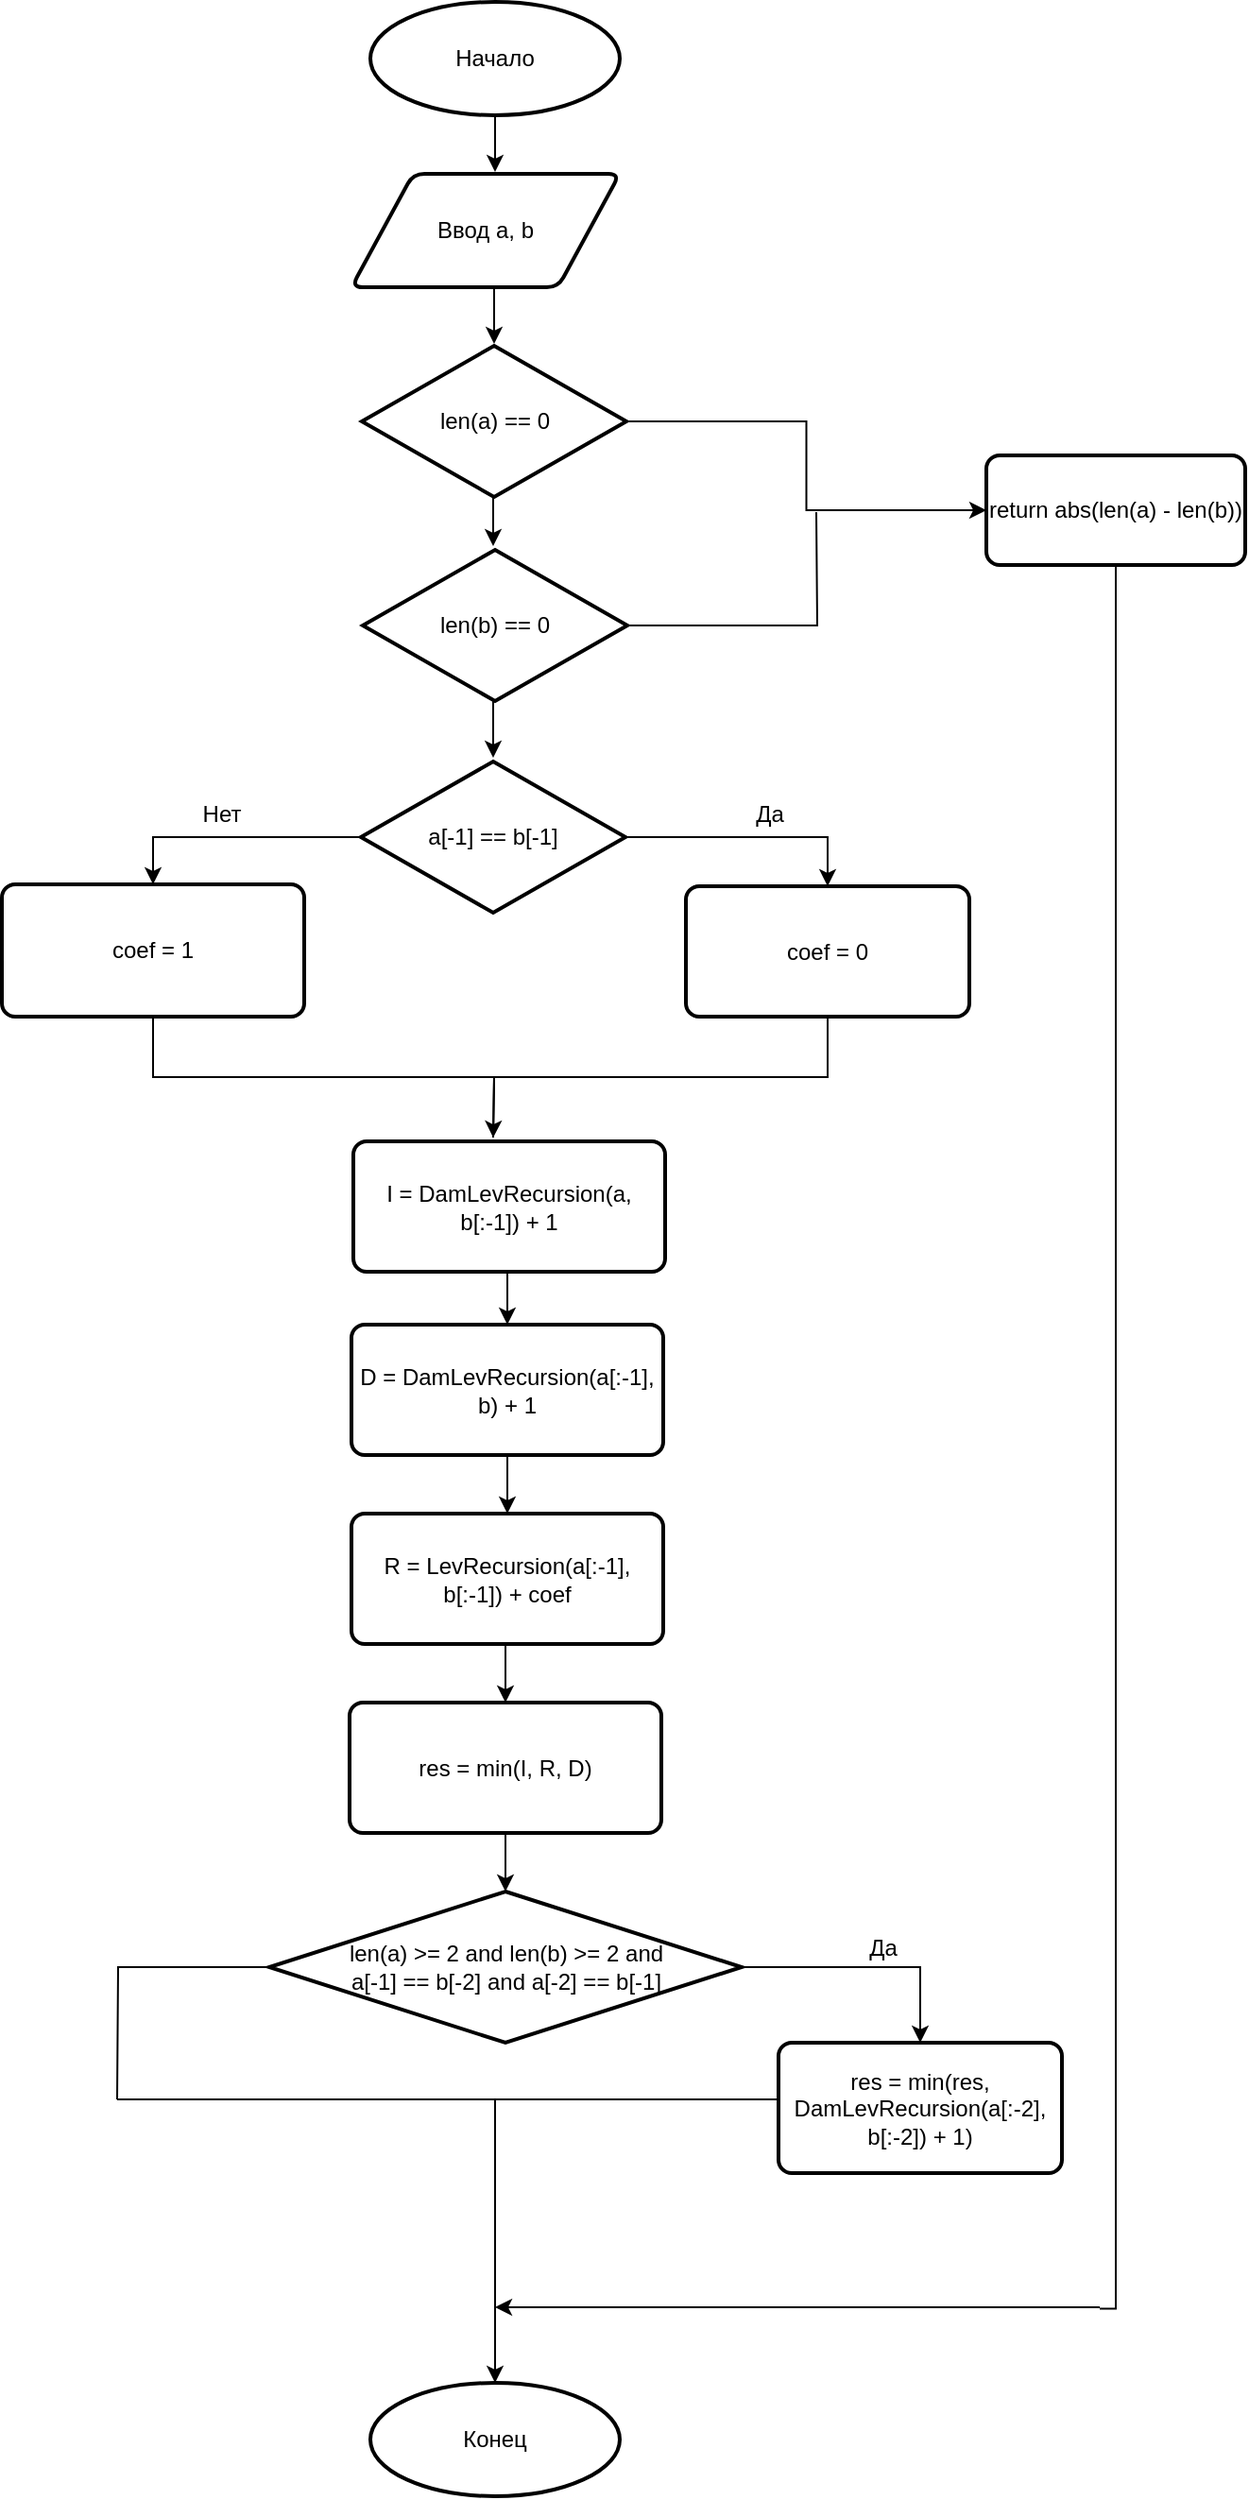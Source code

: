 <mxfile version="13.8.0" type="device"><diagram id="C5RBs43oDa-KdzZeNtuy" name="Page-1"><mxGraphModel dx="1038" dy="579" grid="1" gridSize="10" guides="1" tooltips="1" connect="1" arrows="1" fold="1" page="1" pageScale="1" pageWidth="827" pageHeight="1169" math="0" shadow="0"><root><mxCell id="WIyWlLk6GJQsqaUBKTNV-0"/><mxCell id="WIyWlLk6GJQsqaUBKTNV-1" parent="WIyWlLk6GJQsqaUBKTNV-0"/><mxCell id="gAHRqnr42a6tRoOYvmhg-0" value="Начало" style="strokeWidth=2;html=1;shape=mxgraph.flowchart.start_1;whiteSpace=wrap;" parent="WIyWlLk6GJQsqaUBKTNV-1" vertex="1"><mxGeometry x="334" y="20" width="132" height="60" as="geometry"/></mxCell><mxCell id="gAHRqnr42a6tRoOYvmhg-1" value="Ввод a, b" style="shape=parallelogram;html=1;strokeWidth=2;perimeter=parallelogramPerimeter;whiteSpace=wrap;rounded=1;arcSize=12;size=0.23;" parent="WIyWlLk6GJQsqaUBKTNV-1" vertex="1"><mxGeometry x="324" y="111" width="142" height="60" as="geometry"/></mxCell><mxCell id="gAHRqnr42a6tRoOYvmhg-37" style="edgeStyle=orthogonalEdgeStyle;rounded=0;orthogonalLoop=1;jettySize=auto;html=1;exitX=1;exitY=0.5;exitDx=0;exitDy=0;exitPerimeter=0;entryX=0.5;entryY=0;entryDx=0;entryDy=0;" parent="WIyWlLk6GJQsqaUBKTNV-1" source="gAHRqnr42a6tRoOYvmhg-7" target="gAHRqnr42a6tRoOYvmhg-15" edge="1"><mxGeometry relative="1" as="geometry"/></mxCell><mxCell id="gAHRqnr42a6tRoOYvmhg-38" style="edgeStyle=orthogonalEdgeStyle;rounded=0;orthogonalLoop=1;jettySize=auto;html=1;exitX=0;exitY=0.5;exitDx=0;exitDy=0;exitPerimeter=0;entryX=0.5;entryY=0;entryDx=0;entryDy=0;" parent="WIyWlLk6GJQsqaUBKTNV-1" source="gAHRqnr42a6tRoOYvmhg-7" target="gAHRqnr42a6tRoOYvmhg-16" edge="1"><mxGeometry relative="1" as="geometry"/></mxCell><mxCell id="gAHRqnr42a6tRoOYvmhg-7" value="a[-1] == b[-1]" style="strokeWidth=2;html=1;shape=mxgraph.flowchart.decision;whiteSpace=wrap;" parent="WIyWlLk6GJQsqaUBKTNV-1" vertex="1"><mxGeometry x="329" y="422" width="140" height="80" as="geometry"/></mxCell><mxCell id="gAHRqnr42a6tRoOYvmhg-42" style="edgeStyle=orthogonalEdgeStyle;rounded=0;orthogonalLoop=1;jettySize=auto;html=1;entryX=0.5;entryY=1;entryDx=0;entryDy=0;entryPerimeter=0;endArrow=none;endFill=0;exitX=0.5;exitY=1;exitDx=0;exitDy=0;" parent="WIyWlLk6GJQsqaUBKTNV-1" source="gAHRqnr42a6tRoOYvmhg-15" edge="1"><mxGeometry relative="1" as="geometry"><mxPoint x="399" y="621" as="targetPoint"/></mxGeometry></mxCell><mxCell id="gAHRqnr42a6tRoOYvmhg-15" value="coef = 0" style="rounded=1;whiteSpace=wrap;html=1;absoluteArcSize=1;arcSize=14;strokeWidth=2;gradientColor=#ffffff;" parent="WIyWlLk6GJQsqaUBKTNV-1" vertex="1"><mxGeometry x="501" y="488" width="150" height="69" as="geometry"/></mxCell><mxCell id="gAHRqnr42a6tRoOYvmhg-39" style="edgeStyle=orthogonalEdgeStyle;rounded=0;orthogonalLoop=1;jettySize=auto;html=1;exitX=0.5;exitY=1;exitDx=0;exitDy=0;entryX=0.5;entryY=1;entryDx=0;entryDy=0;entryPerimeter=0;" parent="WIyWlLk6GJQsqaUBKTNV-1" source="gAHRqnr42a6tRoOYvmhg-16" edge="1"><mxGeometry relative="1" as="geometry"><mxPoint x="399" y="621" as="targetPoint"/></mxGeometry></mxCell><mxCell id="gAHRqnr42a6tRoOYvmhg-16" value="coef = 1" style="rounded=1;whiteSpace=wrap;html=1;absoluteArcSize=1;arcSize=14;strokeWidth=2;" parent="WIyWlLk6GJQsqaUBKTNV-1" vertex="1"><mxGeometry x="139" y="487" width="160" height="70" as="geometry"/></mxCell><mxCell id="gAHRqnr42a6tRoOYvmhg-19" value="Конец" style="strokeWidth=2;html=1;shape=mxgraph.flowchart.start_1;whiteSpace=wrap;" parent="WIyWlLk6GJQsqaUBKTNV-1" vertex="1"><mxGeometry x="334" y="1280" width="132" height="60" as="geometry"/></mxCell><mxCell id="gAHRqnr42a6tRoOYvmhg-22" value="" style="endArrow=classic;html=1;rounded=0;exitX=0.5;exitY=1;exitDx=0;exitDy=0;exitPerimeter=0;" parent="WIyWlLk6GJQsqaUBKTNV-1" source="gAHRqnr42a6tRoOYvmhg-0" edge="1"><mxGeometry width="50" height="50" relative="1" as="geometry"><mxPoint x="389" y="150" as="sourcePoint"/><mxPoint x="400" y="110" as="targetPoint"/><Array as="points"><mxPoint x="400" y="90"/></Array></mxGeometry></mxCell><mxCell id="gAHRqnr42a6tRoOYvmhg-23" value="" style="endArrow=classic;html=1;rounded=0;exitX=0.5;exitY=1;exitDx=0;exitDy=0;exitPerimeter=0;" parent="WIyWlLk6GJQsqaUBKTNV-1" edge="1"><mxGeometry width="50" height="50" relative="1" as="geometry"><mxPoint x="399.5" y="171" as="sourcePoint"/><mxPoint x="399.5" y="201" as="targetPoint"/></mxGeometry></mxCell><mxCell id="gAHRqnr42a6tRoOYvmhg-31" value="" style="endArrow=classic;html=1;rounded=0;" parent="WIyWlLk6GJQsqaUBKTNV-1" edge="1"><mxGeometry width="50" height="50" relative="1" as="geometry"><mxPoint x="399" y="278" as="sourcePoint"/><mxPoint x="399" y="308" as="targetPoint"/><Array as="points"/></mxGeometry></mxCell><mxCell id="gAHRqnr42a6tRoOYvmhg-35" value="" style="endArrow=classic;html=1;rounded=0;" parent="WIyWlLk6GJQsqaUBKTNV-1" edge="1"><mxGeometry width="50" height="50" relative="1" as="geometry"><mxPoint x="399" y="390" as="sourcePoint"/><mxPoint x="399" y="420" as="targetPoint"/><Array as="points"/></mxGeometry></mxCell><mxCell id="gAHRqnr42a6tRoOYvmhg-63" style="edgeStyle=orthogonalEdgeStyle;rounded=0;orthogonalLoop=1;jettySize=auto;html=1;endArrow=none;endFill=0;" parent="WIyWlLk6GJQsqaUBKTNV-1" source="gAHRqnr42a6tRoOYvmhg-46" edge="1"><mxGeometry relative="1" as="geometry"><mxPoint x="570" y="290" as="targetPoint"/></mxGeometry></mxCell><mxCell id="gAHRqnr42a6tRoOYvmhg-46" value="len(b) == 0" style="strokeWidth=2;html=1;shape=mxgraph.flowchart.decision;whiteSpace=wrap;" parent="WIyWlLk6GJQsqaUBKTNV-1" vertex="1"><mxGeometry x="330" y="310" width="140" height="80" as="geometry"/></mxCell><mxCell id="gAHRqnr42a6tRoOYvmhg-50" style="edgeStyle=orthogonalEdgeStyle;rounded=0;orthogonalLoop=1;jettySize=auto;html=1;entryX=0;entryY=0.5;entryDx=0;entryDy=0;endArrow=classic;endFill=1;" parent="WIyWlLk6GJQsqaUBKTNV-1" source="gAHRqnr42a6tRoOYvmhg-47" target="gAHRqnr42a6tRoOYvmhg-48" edge="1"><mxGeometry relative="1" as="geometry"/></mxCell><mxCell id="gAHRqnr42a6tRoOYvmhg-47" value="len(a) == 0" style="strokeWidth=2;html=1;shape=mxgraph.flowchart.decision;whiteSpace=wrap;" parent="WIyWlLk6GJQsqaUBKTNV-1" vertex="1"><mxGeometry x="329.5" y="202" width="140" height="80" as="geometry"/></mxCell><mxCell id="gAHRqnr42a6tRoOYvmhg-78" style="edgeStyle=orthogonalEdgeStyle;rounded=0;orthogonalLoop=1;jettySize=auto;html=1;endArrow=none;endFill=0;" parent="WIyWlLk6GJQsqaUBKTNV-1" source="gAHRqnr42a6tRoOYvmhg-48" edge="1"><mxGeometry relative="1" as="geometry"><mxPoint x="720" y="1240.8" as="targetPoint"/><Array as="points"><mxPoint x="729" y="1241"/></Array></mxGeometry></mxCell><mxCell id="gAHRqnr42a6tRoOYvmhg-48" value="return abs(len(a) - len(b))" style="rounded=1;whiteSpace=wrap;html=1;absoluteArcSize=1;arcSize=14;strokeWidth=2;" parent="WIyWlLk6GJQsqaUBKTNV-1" vertex="1"><mxGeometry x="660" y="260" width="137" height="58" as="geometry"/></mxCell><mxCell id="gAHRqnr42a6tRoOYvmhg-58" style="edgeStyle=orthogonalEdgeStyle;rounded=0;orthogonalLoop=1;jettySize=auto;html=1;exitX=0.5;exitY=1;exitDx=0;exitDy=0;entryX=0.5;entryY=0;entryDx=0;entryDy=0;endArrow=classic;endFill=1;" parent="WIyWlLk6GJQsqaUBKTNV-1" source="gAHRqnr42a6tRoOYvmhg-52" target="gAHRqnr42a6tRoOYvmhg-55" edge="1"><mxGeometry relative="1" as="geometry"/></mxCell><mxCell id="gAHRqnr42a6tRoOYvmhg-52" value="I = DamLevRecursion(a, b[:-1]) + 1" style="rounded=1;whiteSpace=wrap;html=1;absoluteArcSize=1;arcSize=14;strokeWidth=2;gradientColor=#ffffff;" parent="WIyWlLk6GJQsqaUBKTNV-1" vertex="1"><mxGeometry x="325" y="623" width="165" height="69" as="geometry"/></mxCell><mxCell id="gAHRqnr42a6tRoOYvmhg-59" style="edgeStyle=orthogonalEdgeStyle;rounded=0;orthogonalLoop=1;jettySize=auto;html=1;exitX=0.5;exitY=1;exitDx=0;exitDy=0;entryX=0.5;entryY=0;entryDx=0;entryDy=0;endArrow=classic;endFill=1;" parent="WIyWlLk6GJQsqaUBKTNV-1" source="gAHRqnr42a6tRoOYvmhg-55" target="gAHRqnr42a6tRoOYvmhg-56" edge="1"><mxGeometry relative="1" as="geometry"/></mxCell><mxCell id="gAHRqnr42a6tRoOYvmhg-55" value="D = DamLevRecursion(a[:-1], b) + 1" style="rounded=1;whiteSpace=wrap;html=1;absoluteArcSize=1;arcSize=14;strokeWidth=2;gradientColor=#ffffff;" parent="WIyWlLk6GJQsqaUBKTNV-1" vertex="1"><mxGeometry x="324" y="720" width="165" height="69" as="geometry"/></mxCell><mxCell id="gAHRqnr42a6tRoOYvmhg-60" style="edgeStyle=orthogonalEdgeStyle;rounded=0;orthogonalLoop=1;jettySize=auto;html=1;exitX=0.5;exitY=1;exitDx=0;exitDy=0;entryX=0.5;entryY=0;entryDx=0;entryDy=0;endArrow=classic;endFill=1;" parent="WIyWlLk6GJQsqaUBKTNV-1" source="gAHRqnr42a6tRoOYvmhg-56" target="gAHRqnr42a6tRoOYvmhg-57" edge="1"><mxGeometry relative="1" as="geometry"/></mxCell><mxCell id="gAHRqnr42a6tRoOYvmhg-56" value="R = LevRecursion(a[:-1], b[:-1]) + coef" style="rounded=1;whiteSpace=wrap;html=1;absoluteArcSize=1;arcSize=14;strokeWidth=2;gradientColor=#ffffff;" parent="WIyWlLk6GJQsqaUBKTNV-1" vertex="1"><mxGeometry x="324" y="820" width="165" height="69" as="geometry"/></mxCell><mxCell id="gAHRqnr42a6tRoOYvmhg-73" style="edgeStyle=orthogonalEdgeStyle;rounded=0;orthogonalLoop=1;jettySize=auto;html=1;exitX=0.5;exitY=1;exitDx=0;exitDy=0;entryX=0.5;entryY=0;entryDx=0;entryDy=0;entryPerimeter=0;endArrow=classic;endFill=1;" parent="WIyWlLk6GJQsqaUBKTNV-1" source="gAHRqnr42a6tRoOYvmhg-57" target="gAHRqnr42a6tRoOYvmhg-67" edge="1"><mxGeometry relative="1" as="geometry"/></mxCell><mxCell id="gAHRqnr42a6tRoOYvmhg-57" value="res = min(I, R, D)" style="rounded=1;whiteSpace=wrap;html=1;absoluteArcSize=1;arcSize=14;strokeWidth=2;gradientColor=#ffffff;" parent="WIyWlLk6GJQsqaUBKTNV-1" vertex="1"><mxGeometry x="323" y="920" width="165" height="69" as="geometry"/></mxCell><mxCell id="gAHRqnr42a6tRoOYvmhg-66" style="edgeStyle=orthogonalEdgeStyle;rounded=0;orthogonalLoop=1;jettySize=auto;html=1;exitX=1;exitY=0.5;exitDx=0;exitDy=0;exitPerimeter=0;entryX=0.5;entryY=0;entryDx=0;entryDy=0;" parent="WIyWlLk6GJQsqaUBKTNV-1" source="gAHRqnr42a6tRoOYvmhg-67" target="gAHRqnr42a6tRoOYvmhg-68" edge="1"><mxGeometry relative="1" as="geometry"/></mxCell><mxCell id="gAHRqnr42a6tRoOYvmhg-76" style="edgeStyle=orthogonalEdgeStyle;rounded=0;orthogonalLoop=1;jettySize=auto;html=1;endArrow=none;endFill=0;" parent="WIyWlLk6GJQsqaUBKTNV-1" source="gAHRqnr42a6tRoOYvmhg-67" edge="1"><mxGeometry relative="1" as="geometry"><mxPoint x="200" y="1130" as="targetPoint"/></mxGeometry></mxCell><mxCell id="gAHRqnr42a6tRoOYvmhg-67" value="len(a) &amp;gt;= 2 and len(b) &amp;gt;= 2 and &lt;br&gt;a[-1] == b[-2] and a[-2] == b[-1]" style="strokeWidth=2;html=1;shape=mxgraph.flowchart.decision;whiteSpace=wrap;" parent="WIyWlLk6GJQsqaUBKTNV-1" vertex="1"><mxGeometry x="280.5" y="1020" width="250" height="80" as="geometry"/></mxCell><mxCell id="gAHRqnr42a6tRoOYvmhg-75" style="edgeStyle=orthogonalEdgeStyle;rounded=0;orthogonalLoop=1;jettySize=auto;html=1;entryX=0.5;entryY=0;entryDx=0;entryDy=0;entryPerimeter=0;endArrow=classic;endFill=1;" parent="WIyWlLk6GJQsqaUBKTNV-1" source="gAHRqnr42a6tRoOYvmhg-68" target="gAHRqnr42a6tRoOYvmhg-19" edge="1"><mxGeometry relative="1" as="geometry"><Array as="points"><mxPoint x="400" y="1130"/></Array></mxGeometry></mxCell><mxCell id="gAHRqnr42a6tRoOYvmhg-68" value="res = min(res, DamLevRecursion(a[:-2], b[:-2]) + 1)" style="rounded=1;whiteSpace=wrap;html=1;absoluteArcSize=1;arcSize=14;strokeWidth=2;gradientColor=#ffffff;" parent="WIyWlLk6GJQsqaUBKTNV-1" vertex="1"><mxGeometry x="550" y="1100" width="150" height="69" as="geometry"/></mxCell><mxCell id="gAHRqnr42a6tRoOYvmhg-70" value="Да" style="text;html=1;align=center;verticalAlign=middle;resizable=0;points=[];autosize=1;" parent="WIyWlLk6GJQsqaUBKTNV-1" vertex="1"><mxGeometry x="530" y="440" width="30" height="20" as="geometry"/></mxCell><mxCell id="gAHRqnr42a6tRoOYvmhg-71" value="Нет" style="text;html=1;align=center;verticalAlign=middle;resizable=0;points=[];autosize=1;" parent="WIyWlLk6GJQsqaUBKTNV-1" vertex="1"><mxGeometry x="235" y="440" width="40" height="20" as="geometry"/></mxCell><mxCell id="gAHRqnr42a6tRoOYvmhg-74" value="Да" style="text;html=1;align=center;verticalAlign=middle;resizable=0;points=[];autosize=1;" parent="WIyWlLk6GJQsqaUBKTNV-1" vertex="1"><mxGeometry x="590" y="1040" width="30" height="20" as="geometry"/></mxCell><mxCell id="gAHRqnr42a6tRoOYvmhg-77" value="" style="endArrow=none;html=1;" parent="WIyWlLk6GJQsqaUBKTNV-1" edge="1"><mxGeometry width="50" height="50" relative="1" as="geometry"><mxPoint x="200" y="1130" as="sourcePoint"/><mxPoint x="400" y="1130" as="targetPoint"/></mxGeometry></mxCell><mxCell id="gAHRqnr42a6tRoOYvmhg-79" value="" style="endArrow=classic;html=1;" parent="WIyWlLk6GJQsqaUBKTNV-1" edge="1"><mxGeometry width="50" height="50" relative="1" as="geometry"><mxPoint x="720" y="1240" as="sourcePoint"/><mxPoint x="400" y="1240" as="targetPoint"/></mxGeometry></mxCell></root></mxGraphModel></diagram></mxfile>